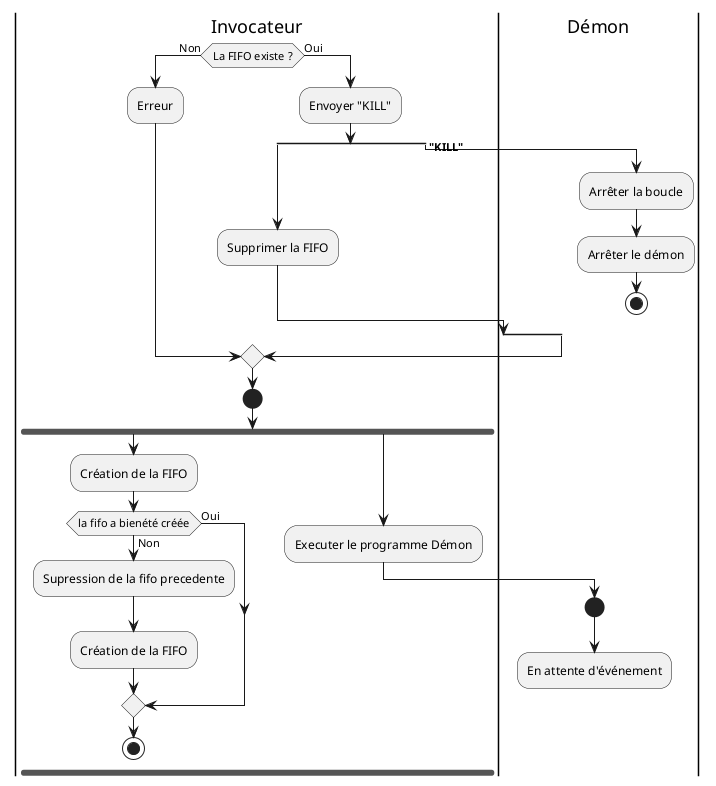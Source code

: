 @startuml
|Invocateur|
|Démon|

|Invocateur|
if (La FIFO existe ?) then (Non)
    :Erreur;
else (Oui)
    :Envoyer "KILL";
    split
        :Supprimer la FIFO;
    split again
        |Démon|
        -> <b>"KILL";
        :Arrêter la boucle;
        :Arrêter le démon;
        stop
    end split

endif

|Invocateur|
start 
fork
|Invocateur|
    :Création de la FIFO;
    if (la fifo a bienété créée) then (Oui)
    else (Non)
        :Supression de la fifo precedente;        
        :Création de la FIFO;
    endif
    stop
    
fork again
    :Executer le programme Démon;
    |Démon|
    start
    :En attente d'événement;
    detach


@enduml 